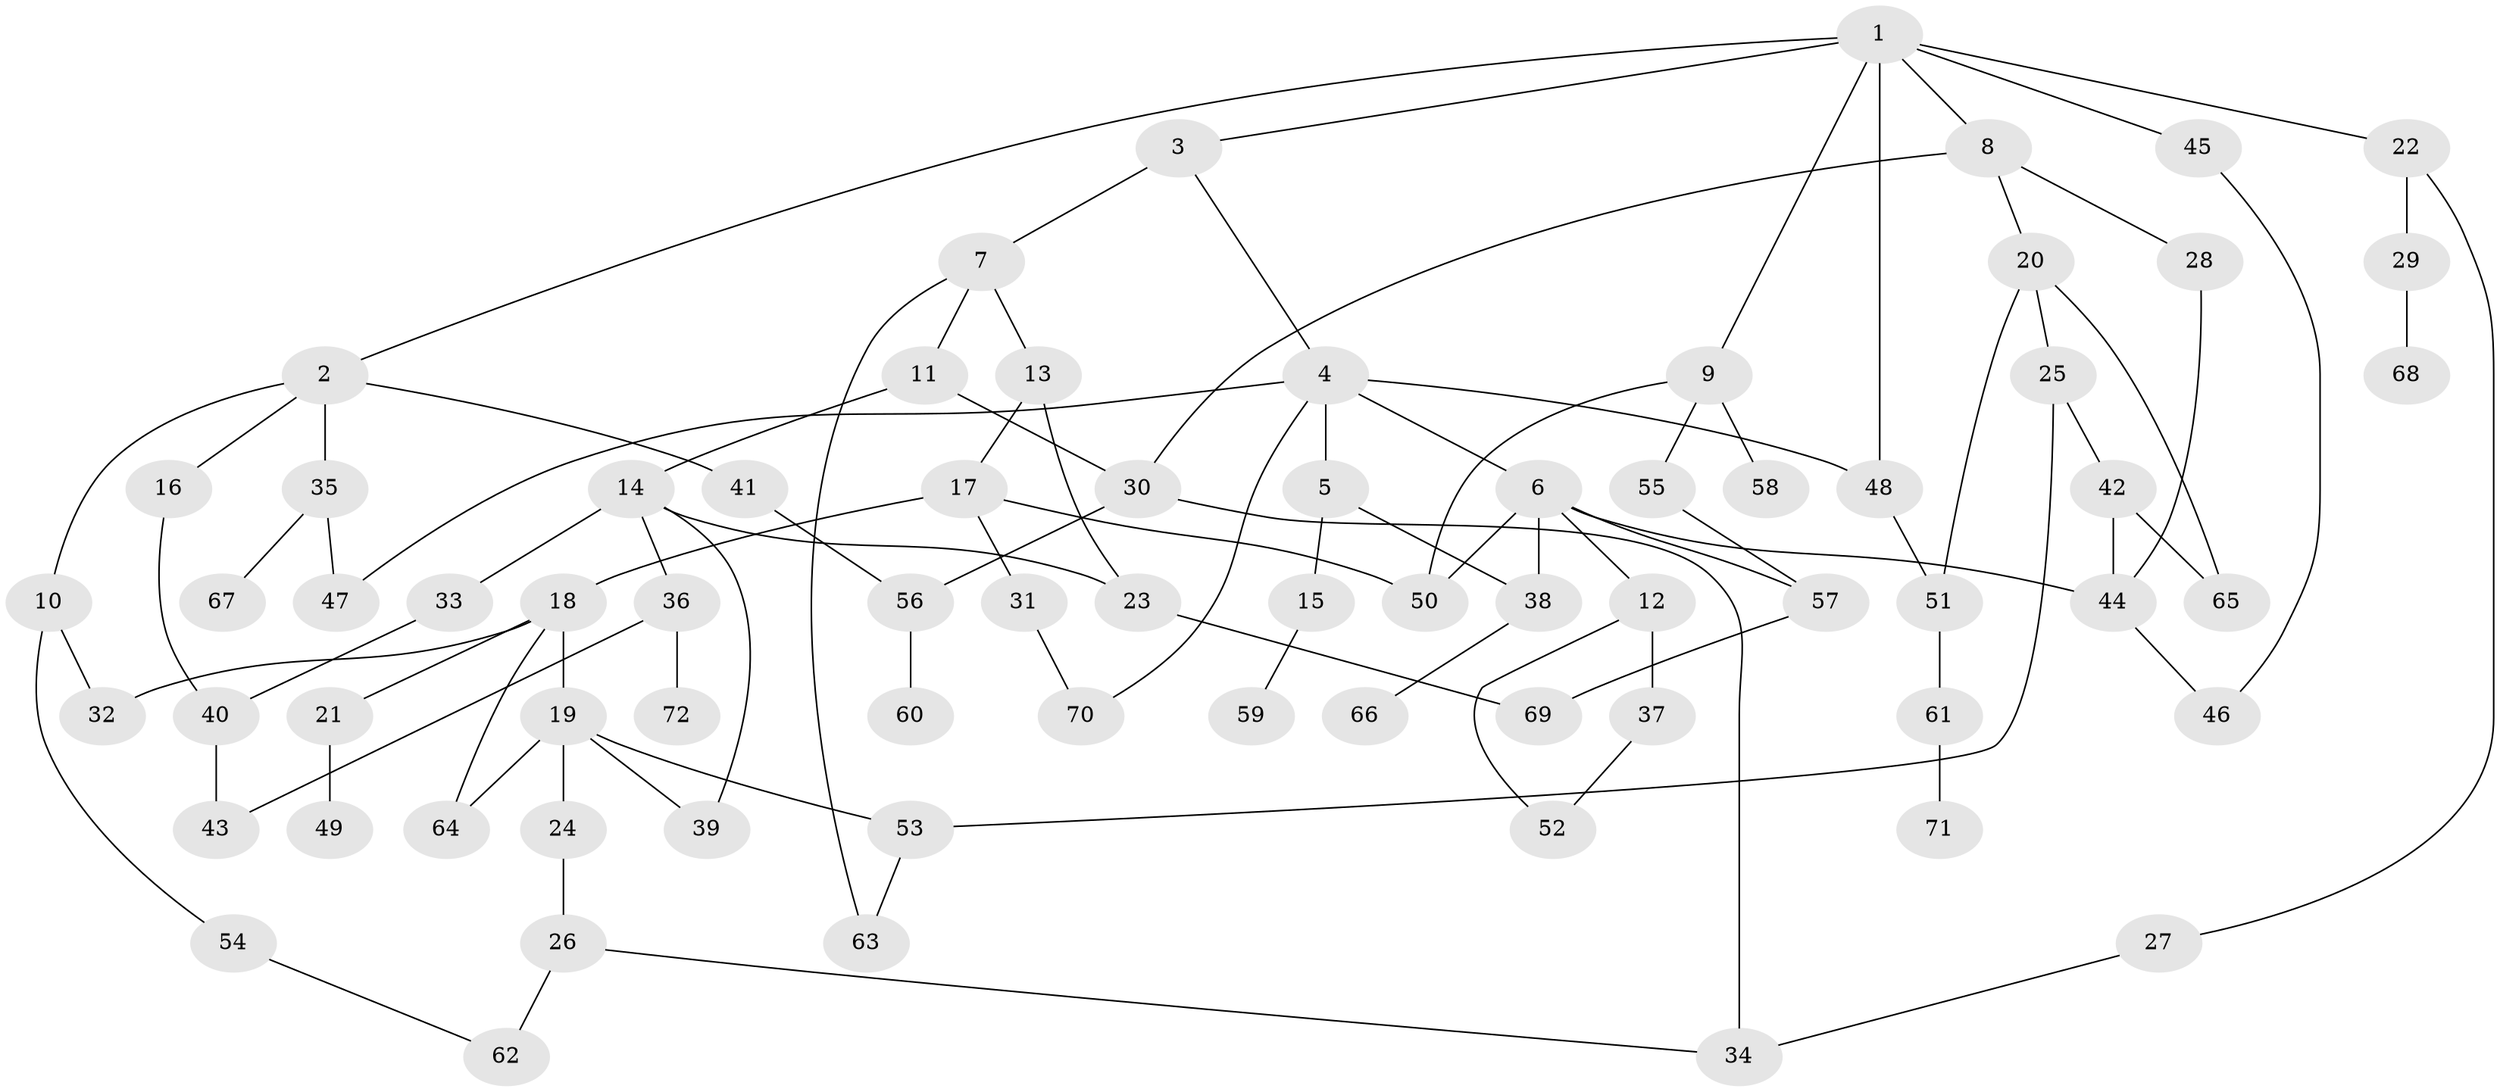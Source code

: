 // coarse degree distribution, {8: 0.022222222222222223, 6: 0.044444444444444446, 10: 0.022222222222222223, 3: 0.2, 5: 0.08888888888888889, 2: 0.3333333333333333, 4: 0.08888888888888889, 7: 0.022222222222222223, 1: 0.17777777777777778}
// Generated by graph-tools (version 1.1) at 2025/41/03/06/25 10:41:26]
// undirected, 72 vertices, 98 edges
graph export_dot {
graph [start="1"]
  node [color=gray90,style=filled];
  1;
  2;
  3;
  4;
  5;
  6;
  7;
  8;
  9;
  10;
  11;
  12;
  13;
  14;
  15;
  16;
  17;
  18;
  19;
  20;
  21;
  22;
  23;
  24;
  25;
  26;
  27;
  28;
  29;
  30;
  31;
  32;
  33;
  34;
  35;
  36;
  37;
  38;
  39;
  40;
  41;
  42;
  43;
  44;
  45;
  46;
  47;
  48;
  49;
  50;
  51;
  52;
  53;
  54;
  55;
  56;
  57;
  58;
  59;
  60;
  61;
  62;
  63;
  64;
  65;
  66;
  67;
  68;
  69;
  70;
  71;
  72;
  1 -- 2;
  1 -- 3;
  1 -- 8;
  1 -- 9;
  1 -- 22;
  1 -- 45;
  1 -- 48;
  2 -- 10;
  2 -- 16;
  2 -- 35;
  2 -- 41;
  3 -- 4;
  3 -- 7;
  4 -- 5;
  4 -- 6;
  4 -- 47;
  4 -- 48;
  4 -- 70;
  5 -- 15;
  5 -- 38;
  6 -- 12;
  6 -- 38;
  6 -- 50;
  6 -- 57;
  6 -- 44;
  7 -- 11;
  7 -- 13;
  7 -- 63;
  8 -- 20;
  8 -- 28;
  8 -- 30;
  9 -- 55;
  9 -- 58;
  9 -- 50;
  10 -- 32;
  10 -- 54;
  11 -- 14;
  11 -- 30;
  12 -- 37;
  12 -- 52;
  13 -- 17;
  13 -- 23;
  14 -- 33;
  14 -- 36;
  14 -- 39;
  14 -- 23;
  15 -- 59;
  16 -- 40;
  17 -- 18;
  17 -- 31;
  17 -- 50;
  18 -- 19;
  18 -- 21;
  18 -- 32;
  18 -- 64;
  19 -- 24;
  19 -- 53;
  19 -- 64;
  19 -- 39;
  20 -- 25;
  20 -- 51;
  20 -- 65;
  21 -- 49;
  22 -- 27;
  22 -- 29;
  23 -- 69;
  24 -- 26;
  25 -- 42;
  25 -- 53;
  26 -- 62;
  26 -- 34;
  27 -- 34;
  28 -- 44;
  29 -- 68;
  30 -- 56;
  30 -- 34;
  31 -- 70;
  33 -- 40;
  35 -- 67;
  35 -- 47;
  36 -- 72;
  36 -- 43;
  37 -- 52;
  38 -- 66;
  40 -- 43;
  41 -- 56;
  42 -- 44;
  42 -- 65;
  44 -- 46;
  45 -- 46;
  48 -- 51;
  51 -- 61;
  53 -- 63;
  54 -- 62;
  55 -- 57;
  56 -- 60;
  57 -- 69;
  61 -- 71;
}
